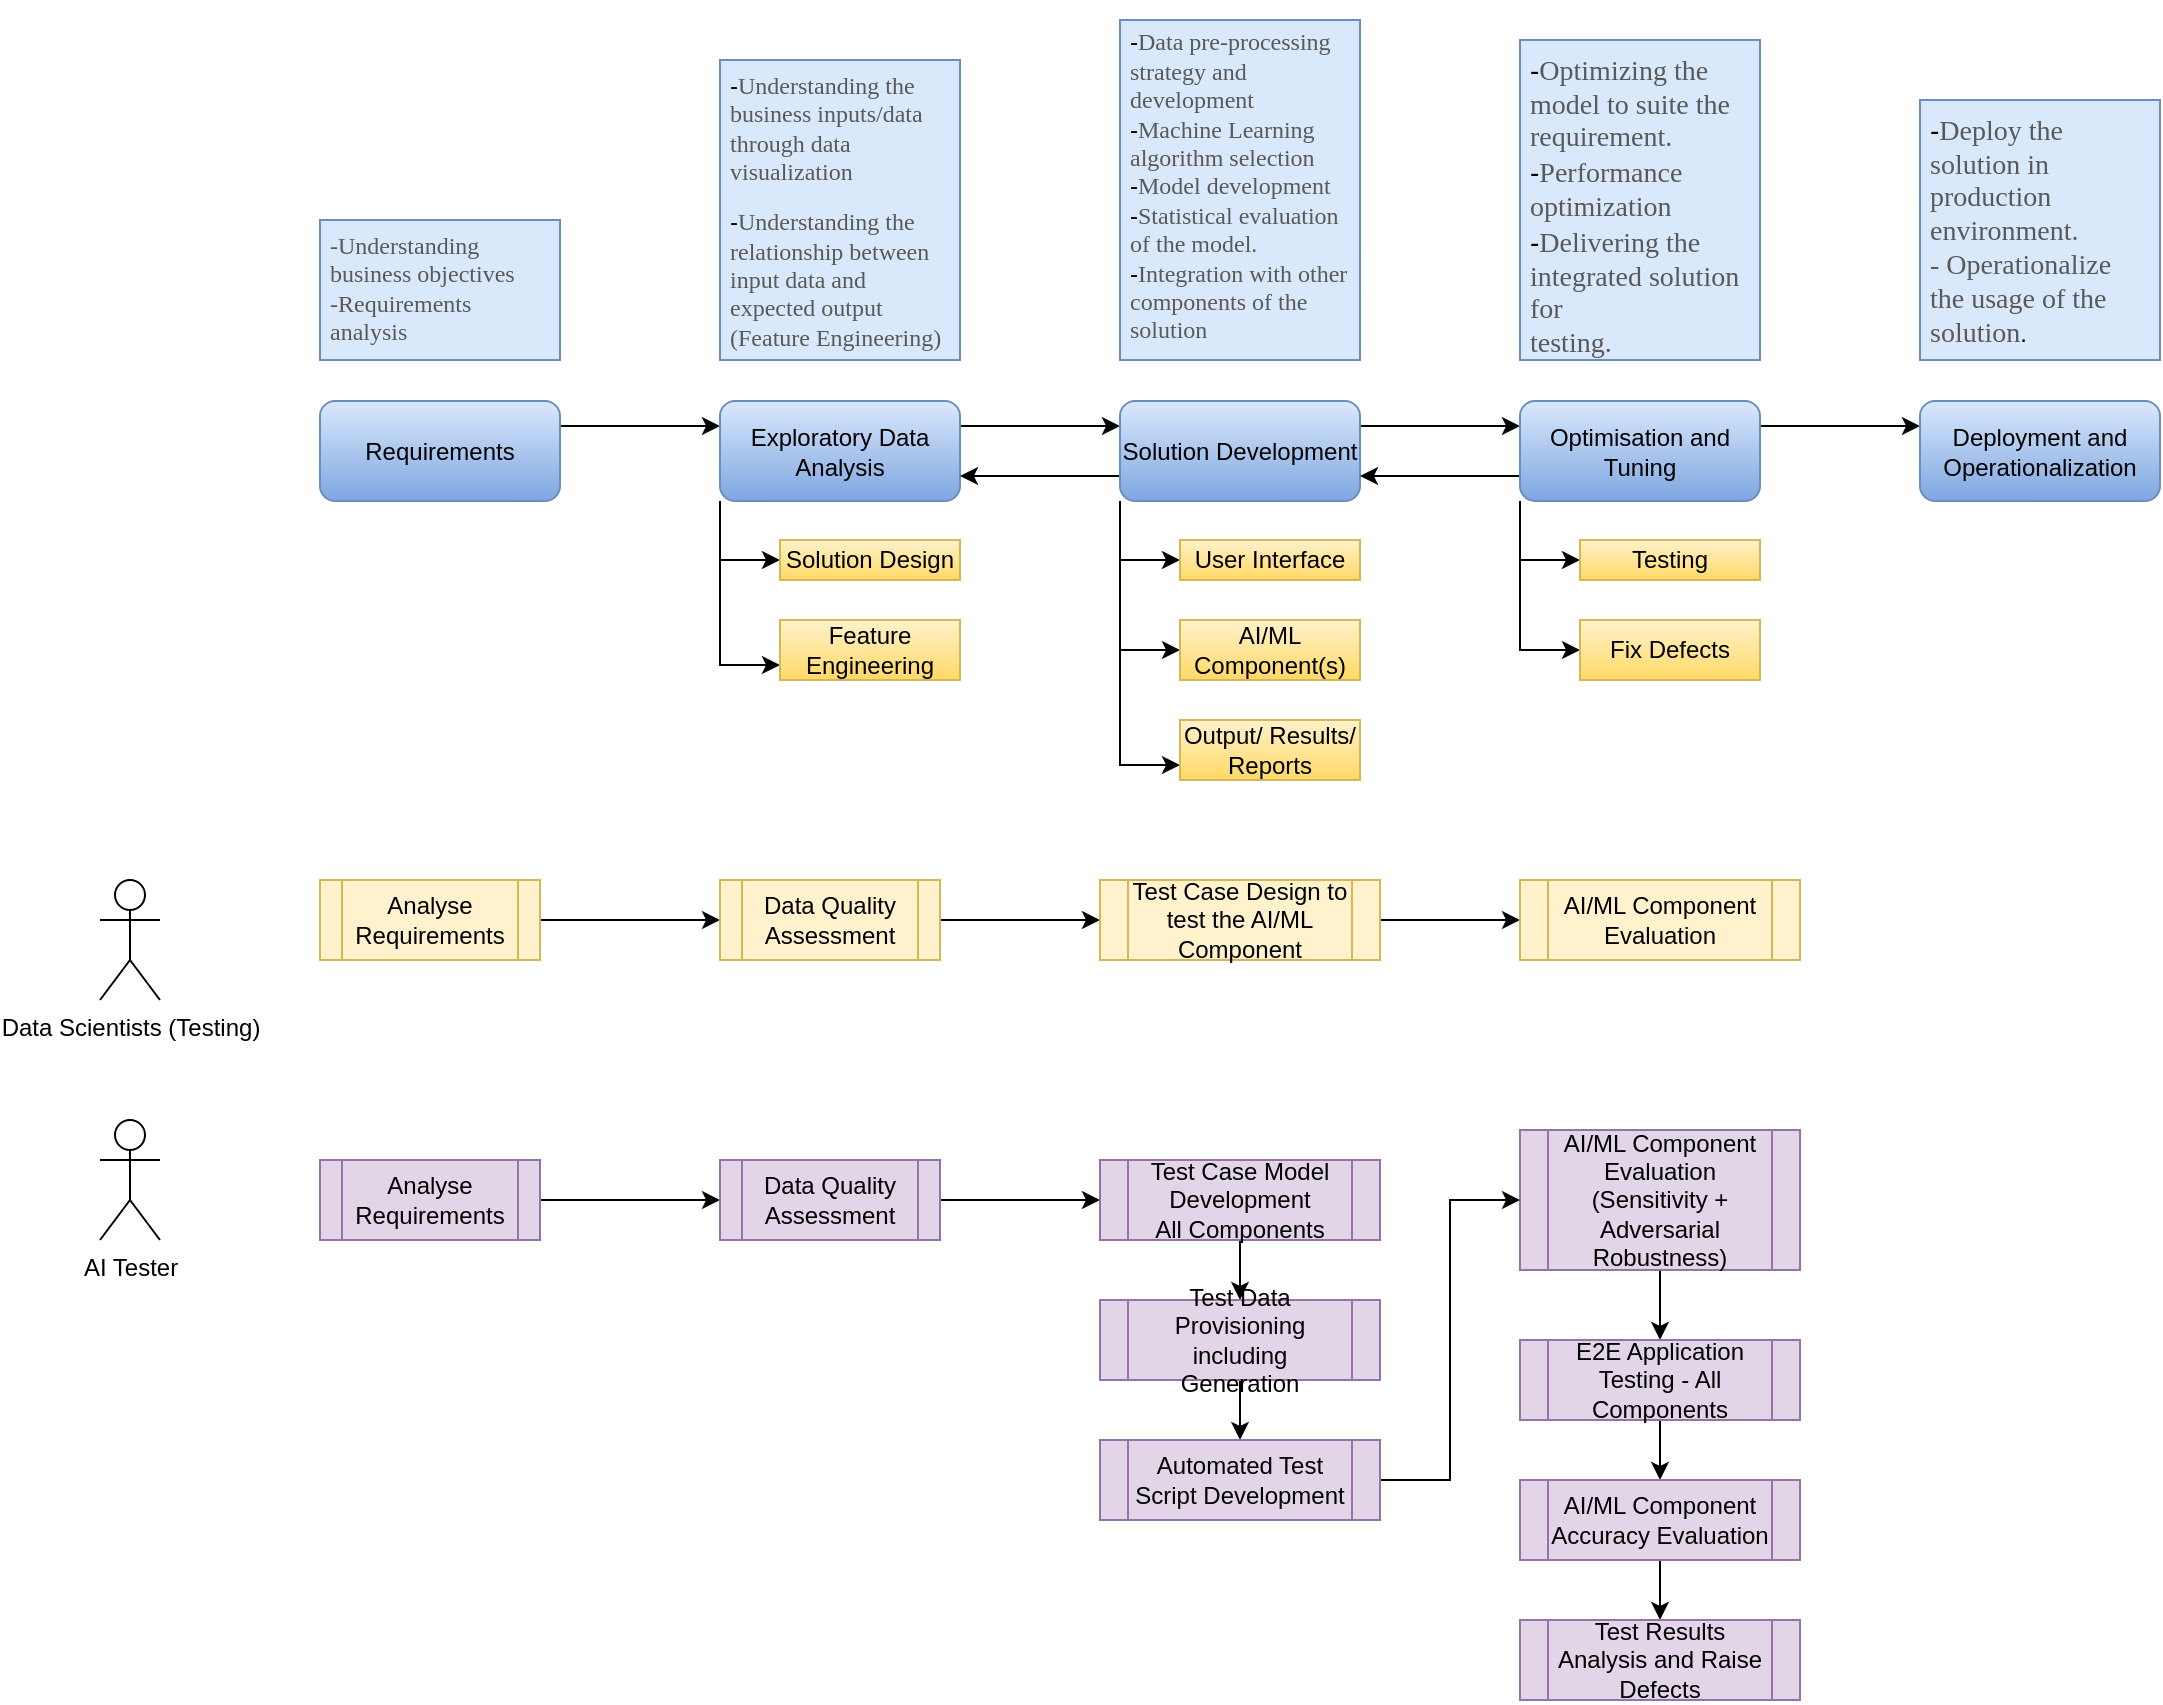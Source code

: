 <mxfile version="17.4.5" type="github">
  <diagram name="Page-1" id="fbcf5db9-b524-4cd4-e4f3-379dc89c3999">
    <mxGraphModel dx="1796" dy="1740" grid="1" gridSize="10" guides="1" tooltips="1" connect="1" arrows="1" fold="1" page="1" pageScale="1" pageWidth="850" pageHeight="1100" background="none" math="0" shadow="0">
      <root>
        <mxCell id="0" />
        <mxCell id="1" parent="0" />
        <mxCell id="amdB7ILUbc-xshdkrCZU-1" style="edgeStyle=orthogonalEdgeStyle;rounded=0;orthogonalLoop=1;jettySize=auto;html=1;exitX=1;exitY=0.25;exitDx=0;exitDy=0;entryX=0;entryY=0.25;entryDx=0;entryDy=0;" parent="1" source="moCQGtxOclJBB0WCNCtC-3" target="moCQGtxOclJBB0WCNCtC-4" edge="1">
          <mxGeometry relative="1" as="geometry" />
        </mxCell>
        <mxCell id="moCQGtxOclJBB0WCNCtC-3" value="Requirements" style="rounded=1;whiteSpace=wrap;html=1;fontSize=12;fillColor=#dae8fc;gradientColor=#7ea6e0;strokeColor=#6c8ebf;" parent="1" vertex="1">
          <mxGeometry x="-480" y="160.5" width="120" height="50" as="geometry" />
        </mxCell>
        <mxCell id="amdB7ILUbc-xshdkrCZU-2" style="edgeStyle=orthogonalEdgeStyle;rounded=0;orthogonalLoop=1;jettySize=auto;html=1;exitX=1;exitY=0.25;exitDx=0;exitDy=0;entryX=0;entryY=0.25;entryDx=0;entryDy=0;" parent="1" source="moCQGtxOclJBB0WCNCtC-4" target="moCQGtxOclJBB0WCNCtC-5" edge="1">
          <mxGeometry relative="1" as="geometry" />
        </mxCell>
        <mxCell id="amdB7ILUbc-xshdkrCZU-9" style="edgeStyle=orthogonalEdgeStyle;rounded=0;orthogonalLoop=1;jettySize=auto;html=1;exitX=0;exitY=1;exitDx=0;exitDy=0;entryX=0;entryY=0.5;entryDx=0;entryDy=0;" parent="1" source="moCQGtxOclJBB0WCNCtC-4" target="moCQGtxOclJBB0WCNCtC-24" edge="1">
          <mxGeometry relative="1" as="geometry" />
        </mxCell>
        <mxCell id="amdB7ILUbc-xshdkrCZU-10" style="edgeStyle=orthogonalEdgeStyle;rounded=0;orthogonalLoop=1;jettySize=auto;html=1;exitX=0;exitY=1;exitDx=0;exitDy=0;entryX=0;entryY=0.75;entryDx=0;entryDy=0;" parent="1" source="moCQGtxOclJBB0WCNCtC-4" target="moCQGtxOclJBB0WCNCtC-25" edge="1">
          <mxGeometry relative="1" as="geometry" />
        </mxCell>
        <mxCell id="moCQGtxOclJBB0WCNCtC-4" value="Exploratory Data Analysis" style="rounded=1;whiteSpace=wrap;html=1;fontSize=12;fillColor=#dae8fc;gradientColor=#7ea6e0;strokeColor=#6c8ebf;" parent="1" vertex="1">
          <mxGeometry x="-280" y="160.5" width="120" height="50" as="geometry" />
        </mxCell>
        <mxCell id="amdB7ILUbc-xshdkrCZU-6" style="edgeStyle=orthogonalEdgeStyle;rounded=0;orthogonalLoop=1;jettySize=auto;html=1;exitX=1;exitY=0.25;exitDx=0;exitDy=0;entryX=0;entryY=0.25;entryDx=0;entryDy=0;" parent="1" source="moCQGtxOclJBB0WCNCtC-5" target="moCQGtxOclJBB0WCNCtC-6" edge="1">
          <mxGeometry relative="1" as="geometry" />
        </mxCell>
        <mxCell id="amdB7ILUbc-xshdkrCZU-8" style="edgeStyle=orthogonalEdgeStyle;rounded=0;orthogonalLoop=1;jettySize=auto;html=1;exitX=0;exitY=0.75;exitDx=0;exitDy=0;entryX=1;entryY=0.75;entryDx=0;entryDy=0;" parent="1" source="moCQGtxOclJBB0WCNCtC-5" target="moCQGtxOclJBB0WCNCtC-4" edge="1">
          <mxGeometry relative="1" as="geometry" />
        </mxCell>
        <mxCell id="amdB7ILUbc-xshdkrCZU-11" style="edgeStyle=orthogonalEdgeStyle;rounded=0;orthogonalLoop=1;jettySize=auto;html=1;exitX=0;exitY=1;exitDx=0;exitDy=0;entryX=0;entryY=0.5;entryDx=0;entryDy=0;" parent="1" source="moCQGtxOclJBB0WCNCtC-5" target="moCQGtxOclJBB0WCNCtC-9" edge="1">
          <mxGeometry relative="1" as="geometry" />
        </mxCell>
        <mxCell id="amdB7ILUbc-xshdkrCZU-12" style="edgeStyle=orthogonalEdgeStyle;rounded=0;orthogonalLoop=1;jettySize=auto;html=1;exitX=0;exitY=1;exitDx=0;exitDy=0;entryX=0;entryY=0.5;entryDx=0;entryDy=0;" parent="1" source="moCQGtxOclJBB0WCNCtC-5" target="moCQGtxOclJBB0WCNCtC-10" edge="1">
          <mxGeometry relative="1" as="geometry" />
        </mxCell>
        <mxCell id="amdB7ILUbc-xshdkrCZU-13" style="edgeStyle=orthogonalEdgeStyle;rounded=0;orthogonalLoop=1;jettySize=auto;html=1;exitX=0;exitY=1;exitDx=0;exitDy=0;entryX=0;entryY=0.75;entryDx=0;entryDy=0;" parent="1" source="moCQGtxOclJBB0WCNCtC-5" target="moCQGtxOclJBB0WCNCtC-11" edge="1">
          <mxGeometry relative="1" as="geometry" />
        </mxCell>
        <mxCell id="moCQGtxOclJBB0WCNCtC-5" value="Solution Development" style="rounded=1;whiteSpace=wrap;html=1;fontSize=12;fillColor=#dae8fc;gradientColor=#7ea6e0;strokeColor=#6c8ebf;" parent="1" vertex="1">
          <mxGeometry x="-80" y="160.5" width="120" height="50" as="geometry" />
        </mxCell>
        <mxCell id="amdB7ILUbc-xshdkrCZU-5" style="edgeStyle=orthogonalEdgeStyle;rounded=0;orthogonalLoop=1;jettySize=auto;html=1;exitX=1;exitY=0.25;exitDx=0;exitDy=0;entryX=0;entryY=0.25;entryDx=0;entryDy=0;" parent="1" source="moCQGtxOclJBB0WCNCtC-6" target="moCQGtxOclJBB0WCNCtC-8" edge="1">
          <mxGeometry relative="1" as="geometry" />
        </mxCell>
        <mxCell id="amdB7ILUbc-xshdkrCZU-7" style="edgeStyle=orthogonalEdgeStyle;rounded=0;orthogonalLoop=1;jettySize=auto;html=1;exitX=0;exitY=0.75;exitDx=0;exitDy=0;entryX=1;entryY=0.75;entryDx=0;entryDy=0;" parent="1" source="moCQGtxOclJBB0WCNCtC-6" target="moCQGtxOclJBB0WCNCtC-5" edge="1">
          <mxGeometry relative="1" as="geometry" />
        </mxCell>
        <mxCell id="amdB7ILUbc-xshdkrCZU-14" style="edgeStyle=orthogonalEdgeStyle;rounded=0;orthogonalLoop=1;jettySize=auto;html=1;exitX=0;exitY=1;exitDx=0;exitDy=0;entryX=0;entryY=0.5;entryDx=0;entryDy=0;" parent="1" source="moCQGtxOclJBB0WCNCtC-6" target="moCQGtxOclJBB0WCNCtC-12" edge="1">
          <mxGeometry relative="1" as="geometry" />
        </mxCell>
        <mxCell id="amdB7ILUbc-xshdkrCZU-15" style="edgeStyle=orthogonalEdgeStyle;rounded=0;orthogonalLoop=1;jettySize=auto;html=1;exitX=0;exitY=1;exitDx=0;exitDy=0;entryX=0;entryY=0.5;entryDx=0;entryDy=0;" parent="1" source="moCQGtxOclJBB0WCNCtC-6" target="moCQGtxOclJBB0WCNCtC-13" edge="1">
          <mxGeometry relative="1" as="geometry" />
        </mxCell>
        <mxCell id="moCQGtxOclJBB0WCNCtC-6" value="Optimisation and Tuning" style="rounded=1;whiteSpace=wrap;html=1;fontSize=12;fillColor=#dae8fc;gradientColor=#7ea6e0;strokeColor=#6c8ebf;" parent="1" vertex="1">
          <mxGeometry x="120" y="160.5" width="120" height="50" as="geometry" />
        </mxCell>
        <mxCell id="moCQGtxOclJBB0WCNCtC-8" value="Deployment and Operationalization" style="rounded=1;whiteSpace=wrap;html=1;fontSize=12;fillColor=#dae8fc;gradientColor=#7ea6e0;strokeColor=#6c8ebf;" parent="1" vertex="1">
          <mxGeometry x="320" y="160.5" width="120" height="50" as="geometry" />
        </mxCell>
        <mxCell id="moCQGtxOclJBB0WCNCtC-9" value="User Interface" style="rounded=0;whiteSpace=wrap;html=1;fontSize=12;fillColor=#fff2cc;gradientColor=#ffd966;strokeColor=#d6b656;" parent="1" vertex="1">
          <mxGeometry x="-50" y="230" width="90" height="20" as="geometry" />
        </mxCell>
        <mxCell id="moCQGtxOclJBB0WCNCtC-10" value="AI/ML Component(s)&lt;span style=&quot;color: rgba(0 , 0 , 0 , 0) ; font-family: monospace ; font-size: 0px&quot;&gt;%3CmxGraphModel%3E%3Croot%3E%3CmxCell%20id%3D%220%22%2F%3E%3CmxCell%20id%3D%221%22%20parent%3D%220%22%2F%3E%3CmxCell%20id%3D%222%22%20value%3D%22User%20Interface%22%20style%3D%22rounded%3D0%3BwhiteSpace%3Dwrap%3Bhtml%3D1%3BfontSize%3D12%3B%22%20vertex%3D%221%22%20parent%3D%221%22%3E%3CmxGeometry%20x%3D%22-80%22%20y%3D%22230%22%20width%3D%2290%22%20height%3D%2220%22%20as%3D%22geometry%22%2F%3E%3C%2FmxCell%3E%3C%2Froot%3E%3C%2FmxGraphModel%3E&lt;/span&gt;" style="rounded=0;whiteSpace=wrap;html=1;fontSize=12;fillColor=#fff2cc;gradientColor=#ffd966;strokeColor=#d6b656;" parent="1" vertex="1">
          <mxGeometry x="-50" y="270" width="90" height="30" as="geometry" />
        </mxCell>
        <mxCell id="moCQGtxOclJBB0WCNCtC-11" value="Output/ Results/ Reports" style="rounded=0;whiteSpace=wrap;html=1;fontSize=12;fillColor=#fff2cc;gradientColor=#ffd966;strokeColor=#d6b656;" parent="1" vertex="1">
          <mxGeometry x="-50" y="320" width="90" height="30" as="geometry" />
        </mxCell>
        <mxCell id="moCQGtxOclJBB0WCNCtC-12" value="Testing" style="rounded=0;whiteSpace=wrap;html=1;fontSize=12;fillColor=#fff2cc;gradientColor=#ffd966;strokeColor=#d6b656;" parent="1" vertex="1">
          <mxGeometry x="150" y="230" width="90" height="20" as="geometry" />
        </mxCell>
        <mxCell id="moCQGtxOclJBB0WCNCtC-13" value="Fix Defects" style="rounded=0;whiteSpace=wrap;html=1;fontSize=12;fillColor=#fff2cc;gradientColor=#ffd966;strokeColor=#d6b656;" parent="1" vertex="1">
          <mxGeometry x="150" y="270" width="90" height="30" as="geometry" />
        </mxCell>
        <mxCell id="moCQGtxOclJBB0WCNCtC-14" value="Data Scientists (Testing)" style="shape=umlActor;verticalLabelPosition=bottom;verticalAlign=top;html=1;outlineConnect=0;fontSize=12;" parent="1" vertex="1">
          <mxGeometry x="-590" y="400" width="30" height="60" as="geometry" />
        </mxCell>
        <mxCell id="moCQGtxOclJBB0WCNCtC-17" value="AI Tester" style="shape=umlActor;verticalLabelPosition=bottom;verticalAlign=top;html=1;outlineConnect=0;fontSize=12;" parent="1" vertex="1">
          <mxGeometry x="-590" y="520" width="30" height="60" as="geometry" />
        </mxCell>
        <mxCell id="HceoHQ-MukzPSJVe2h53-3" style="edgeStyle=orthogonalEdgeStyle;rounded=0;orthogonalLoop=1;jettySize=auto;html=1;exitX=1;exitY=0.5;exitDx=0;exitDy=0;entryX=0;entryY=0.5;entryDx=0;entryDy=0;" edge="1" parent="1" source="moCQGtxOclJBB0WCNCtC-18" target="moCQGtxOclJBB0WCNCtC-19">
          <mxGeometry relative="1" as="geometry" />
        </mxCell>
        <mxCell id="moCQGtxOclJBB0WCNCtC-18" value="Analyse Requirements" style="shape=process;whiteSpace=wrap;html=1;backgroundOutline=1;fontSize=12;fillColor=#fff2cc;strokeColor=#d6b656;" parent="1" vertex="1">
          <mxGeometry x="-480" y="400" width="110" height="40" as="geometry" />
        </mxCell>
        <mxCell id="HceoHQ-MukzPSJVe2h53-4" style="edgeStyle=orthogonalEdgeStyle;rounded=0;orthogonalLoop=1;jettySize=auto;html=1;exitX=1;exitY=0.5;exitDx=0;exitDy=0;entryX=0;entryY=0.5;entryDx=0;entryDy=0;" edge="1" parent="1" source="moCQGtxOclJBB0WCNCtC-19" target="moCQGtxOclJBB0WCNCtC-20">
          <mxGeometry relative="1" as="geometry" />
        </mxCell>
        <mxCell id="moCQGtxOclJBB0WCNCtC-19" value="Data Quality Assessment" style="shape=process;whiteSpace=wrap;html=1;backgroundOutline=1;fontSize=12;fillColor=#fff2cc;strokeColor=#d6b656;" parent="1" vertex="1">
          <mxGeometry x="-280" y="400" width="110" height="40" as="geometry" />
        </mxCell>
        <mxCell id="HceoHQ-MukzPSJVe2h53-5" style="edgeStyle=orthogonalEdgeStyle;rounded=0;orthogonalLoop=1;jettySize=auto;html=1;exitX=1;exitY=0.5;exitDx=0;exitDy=0;entryX=0;entryY=0.5;entryDx=0;entryDy=0;" edge="1" parent="1" source="moCQGtxOclJBB0WCNCtC-20" target="amdB7ILUbc-xshdkrCZU-16">
          <mxGeometry relative="1" as="geometry" />
        </mxCell>
        <mxCell id="moCQGtxOclJBB0WCNCtC-20" value="Test Case Design to test the AI/ML Component" style="shape=process;whiteSpace=wrap;html=1;backgroundOutline=1;fontSize=12;fillColor=#fff2cc;strokeColor=#d6b656;" parent="1" vertex="1">
          <mxGeometry x="-90" y="400" width="140" height="40" as="geometry" />
        </mxCell>
        <mxCell id="moCQGtxOclJBB0WCNCtC-22" value="&lt;h1&gt;&lt;div style=&quot;font-weight: 400 ; margin-top: 8pt ; margin-bottom: 0pt ; margin-left: 0in ; direction: ltr ; unicode-bidi: embed ; word-break: normal ; font-size: 12px&quot;&gt;&lt;span style=&quot;color: rgb(89 , 89 , 89) ; font-family: &amp;#34;book antiqua&amp;#34;&quot;&gt;-Understanding business objectives&lt;/span&gt;&lt;br&gt;&lt;span style=&quot;color: rgb(89 , 89 , 89) ; font-family: &amp;#34;book antiqua&amp;#34;&quot;&gt;-Requirements analysis&lt;/span&gt;&lt;br&gt;&lt;/div&gt;&lt;/h1&gt;" style="text;html=1;spacing=5;spacingTop=-20;whiteSpace=wrap;overflow=hidden;rounded=0;fontSize=12;fillColor=#dae8fc;strokeColor=#6c8ebf;" parent="1" vertex="1">
          <mxGeometry x="-480" y="70" width="120" height="70" as="geometry" />
        </mxCell>
        <mxCell id="moCQGtxOclJBB0WCNCtC-23" value="&lt;h1&gt;&lt;div style=&quot;font-weight: 400 ; margin-top: 8pt ; margin-bottom: 0pt ; margin-left: 0in ; direction: ltr ; unicode-bidi: embed ; word-break: normal ; font-size: 12px&quot;&gt;&lt;div style=&quot;margin-top: 8pt ; margin-bottom: 0pt ; margin-left: 0in ; direction: ltr ; unicode-bidi: embed ; word-break: normal&quot;&gt;&lt;span&gt;-&lt;/span&gt;&lt;span style=&quot;font-family: &amp;#34;book antiqua&amp;#34; ; color: rgb(89 , 89 , 89)&quot;&gt;Understanding the business inputs/data through data visualization&lt;/span&gt;&lt;/div&gt;&lt;div style=&quot;margin-top: 8pt ; margin-bottom: 0pt ; margin-left: 0in ; direction: ltr ; unicode-bidi: embed ; word-break: normal&quot;&gt;&lt;span&gt;-&lt;/span&gt;&lt;span style=&quot;font-family: &amp;#34;book antiqua&amp;#34; ; color: rgb(89 , 89 , 89)&quot;&gt;Understanding the relationship between input data and expected output (Feature Engineering)&lt;/span&gt;&lt;/div&gt;&lt;/div&gt;&lt;/h1&gt;" style="text;html=1;spacing=5;spacingTop=-20;whiteSpace=wrap;overflow=hidden;rounded=0;fontSize=12;fillColor=#dae8fc;strokeColor=#6c8ebf;" parent="1" vertex="1">
          <mxGeometry x="-280" y="-10" width="120" height="150" as="geometry" />
        </mxCell>
        <mxCell id="moCQGtxOclJBB0WCNCtC-24" value="Solution Design" style="rounded=0;whiteSpace=wrap;html=1;fontSize=12;fillColor=#fff2cc;gradientColor=#ffd966;strokeColor=#d6b656;" parent="1" vertex="1">
          <mxGeometry x="-250" y="230" width="90" height="20" as="geometry" />
        </mxCell>
        <mxCell id="moCQGtxOclJBB0WCNCtC-25" value="Feature Engineering" style="rounded=0;whiteSpace=wrap;html=1;fontSize=12;fillColor=#fff2cc;gradientColor=#ffd966;strokeColor=#d6b656;" parent="1" vertex="1">
          <mxGeometry x="-250" y="270" width="90" height="30" as="geometry" />
        </mxCell>
        <mxCell id="UkkjKjtLzN2jJfLU5oT6-1" value="&lt;br&gt;&lt;font style=&quot;font-size: 12px&quot;&gt;&lt;span&gt;&lt;span&gt;-&lt;/span&gt;&lt;/span&gt;&lt;span style=&quot;font-family: &amp;#34;book antiqua&amp;#34; ; color: rgb(89 , 89 , 89)&quot;&gt;Data pre-processing strategy and&lt;br&gt;development&lt;/span&gt;&lt;/font&gt;&lt;br&gt;&lt;font style=&quot;font-size: 12px&quot;&gt;&lt;span&gt;&lt;span&gt;-&lt;/span&gt;&lt;/span&gt;&lt;span style=&quot;font-family: &amp;#34;book antiqua&amp;#34; ; color: rgb(89 , 89 , 89)&quot;&gt;Machine Learning algorithm selection&lt;/span&gt;&lt;/font&gt;&lt;br&gt;&lt;font style=&quot;font-size: 12px&quot;&gt;&lt;span&gt;&lt;span&gt;-&lt;/span&gt;&lt;/span&gt;&lt;span style=&quot;font-family: &amp;#34;book antiqua&amp;#34; ; color: rgb(89 , 89 , 89)&quot;&gt;Model development&lt;/span&gt;&lt;/font&gt;&lt;br&gt;&lt;font style=&quot;font-size: 12px&quot;&gt;&lt;span&gt;&lt;span&gt;-&lt;/span&gt;&lt;/span&gt;&lt;span style=&quot;font-family: &amp;#34;book antiqua&amp;#34; ; color: rgb(89 , 89 , 89)&quot;&gt;Statistical evaluation of the model.&lt;/span&gt;&lt;/font&gt;&lt;br&gt;&lt;font style=&quot;font-size: 12px&quot;&gt;&lt;span&gt;&lt;span&gt;-&lt;/span&gt;&lt;/span&gt;&lt;span style=&quot;font-family: &amp;#34;book antiqua&amp;#34; ; color: rgb(89 , 89 , 89)&quot;&gt;Integration with other components of the&lt;br&gt;solution&lt;/span&gt;&lt;/font&gt;" style="text;html=1;spacing=5;spacingTop=-20;whiteSpace=wrap;overflow=hidden;rounded=0;fontSize=12;fillColor=#dae8fc;strokeColor=#6c8ebf;" parent="1" vertex="1">
          <mxGeometry x="-80" y="-30" width="120" height="170" as="geometry" />
        </mxCell>
        <mxCell id="UkkjKjtLzN2jJfLU5oT6-2" value="&lt;div&gt;&lt;span style=&quot;font-size: 10.5pt&quot;&gt;&lt;span&gt;&lt;br&gt;&lt;/span&gt;&lt;/span&gt;&lt;/div&gt;&lt;div&gt;&lt;span style=&quot;font-size: 10.5pt&quot;&gt;&lt;span&gt;-&lt;/span&gt;&lt;/span&gt;&lt;span style=&quot;font-size: 10.5pt ; font-family: &amp;#34;book antiqua&amp;#34; ; color: #595959&quot;&gt;Optimizing the model to suite the&lt;/span&gt;&lt;/div&gt;&lt;div&gt;&lt;span style=&quot;font-size: 10.5pt ; font-family: &amp;#34;book antiqua&amp;#34; ; color: #595959&quot;&gt;&lt;/span&gt;&lt;/div&gt;&lt;span style=&quot;font-size: 10.5pt ; font-family: &amp;#34;book antiqua&amp;#34; ; color: #595959&quot;&gt;requirement.&lt;/span&gt;&lt;br&gt;&lt;span style=&quot;font-size: 10.5pt&quot;&gt;&lt;span&gt;-&lt;/span&gt;&lt;/span&gt;&lt;span style=&quot;font-size: 10.5pt ; font-family: &amp;#34;book antiqua&amp;#34; ; color: #595959&quot;&gt;Performance optimization&lt;/span&gt;&lt;br&gt;&lt;span style=&quot;font-size: 10.5pt&quot;&gt;&lt;span&gt;-&lt;/span&gt;&lt;/span&gt;&lt;span style=&quot;font-size: 10.5pt ; font-family: &amp;#34;book antiqua&amp;#34; ; color: #595959&quot;&gt;Delivering the integrated solution for&lt;br&gt;testing.&lt;/span&gt;" style="text;html=1;spacing=5;spacingTop=-20;whiteSpace=wrap;overflow=hidden;rounded=0;fontSize=12;fillColor=#dae8fc;strokeColor=#6c8ebf;" parent="1" vertex="1">
          <mxGeometry x="120" y="-20" width="120" height="160" as="geometry" />
        </mxCell>
        <mxCell id="UkkjKjtLzN2jJfLU5oT6-3" value="&lt;br/&gt;&lt;br/&gt;&lt;br/&gt;&lt;br/&gt;&lt;br/&gt;&lt;br/&gt;&lt;br/&gt;&lt;br/&gt;&lt;br/&gt;&lt;br/&gt;&lt;br/&gt;&lt;div style=&quot;margin-top: 8.0pt ; margin-bottom: 0pt ; margin-left: 0in ; text-align: left ; direction: ltr ; unicode-bidi: embed ; word-break: normal&quot;&gt;&lt;span style=&quot;font-size: 10.5pt&quot;&gt;&lt;span&gt;-&lt;/span&gt;&lt;/span&gt;&lt;span style=&quot;font-size: 10.5pt ; font-family: &amp;#34;book antiqua&amp;#34; ; color: #595959&quot;&gt; Deploy the solution in production&lt;br/&gt;environment.&lt;/span&gt;&lt;/div&gt;&lt;br/&gt;&lt;br/&gt;&lt;span style=&quot;font-size: 10.5pt ; font-family: &amp;#34;book antiqua&amp;#34; ; color: #595959&quot;&gt;- Operationalize&lt;br/&gt;the usage of the solution&lt;/span&gt;&lt;br/&gt;&lt;br/&gt;&lt;br/&gt;&lt;br/&gt;" style="text;html=1;strokeColor=none;fillColor=none;spacing=5;spacingTop=-20;whiteSpace=wrap;overflow=hidden;rounded=0;fontSize=12;" parent="1" vertex="1">
          <mxGeometry x="320" y="10" width="120" height="130" as="geometry" />
        </mxCell>
        <mxCell id="UkkjKjtLzN2jJfLU5oT6-4" value="&lt;div&gt;&lt;span style=&quot;font-size: 10.5pt&quot;&gt;&lt;span&gt;&lt;br&gt;&lt;/span&gt;&lt;/span&gt;&lt;/div&gt;&lt;div&gt;&lt;span style=&quot;font-size: 10.5pt&quot;&gt;&lt;span&gt;-&lt;/span&gt;&lt;/span&gt;&lt;span style=&quot;font-size: 10.5pt ; font-family: &amp;#34;book antiqua&amp;#34; ; color: #595959&quot;&gt;Deploy the solution in production&lt;/span&gt;&lt;/div&gt;&lt;span style=&quot;font-size: 10.5pt ; font-family: &amp;#34;book antiqua&amp;#34; ; color: #595959&quot;&gt;&lt;/span&gt;&lt;span style=&quot;font-size: 10.5pt ; font-family: &amp;#34;book antiqua&amp;#34; ; color: #595959&quot;&gt;environment.&lt;/span&gt;&lt;br&gt;&lt;span style=&quot;font-size: 10.5pt ; font-family: &amp;#34;book antiqua&amp;#34; ; color: #595959&quot;&gt;- Operationalize&lt;br&gt;the usage of the solution&lt;/span&gt;." style="text;html=1;spacing=5;spacingTop=-20;whiteSpace=wrap;overflow=hidden;rounded=0;fontSize=12;fillColor=#dae8fc;strokeColor=#6c8ebf;" parent="1" vertex="1">
          <mxGeometry x="320" y="10" width="120" height="130" as="geometry" />
        </mxCell>
        <mxCell id="amdB7ILUbc-xshdkrCZU-16" value="AI/ML Component Evaluation" style="shape=process;whiteSpace=wrap;html=1;backgroundOutline=1;fontSize=12;fillColor=#fff2cc;strokeColor=#d6b656;" parent="1" vertex="1">
          <mxGeometry x="120" y="400" width="140" height="40" as="geometry" />
        </mxCell>
        <mxCell id="HceoHQ-MukzPSJVe2h53-6" style="edgeStyle=orthogonalEdgeStyle;rounded=0;orthogonalLoop=1;jettySize=auto;html=1;exitX=1;exitY=0.5;exitDx=0;exitDy=0;entryX=0;entryY=0.5;entryDx=0;entryDy=0;" edge="1" parent="1" source="amdB7ILUbc-xshdkrCZU-17" target="amdB7ILUbc-xshdkrCZU-18">
          <mxGeometry relative="1" as="geometry" />
        </mxCell>
        <mxCell id="amdB7ILUbc-xshdkrCZU-17" value="Analyse Requirements" style="shape=process;whiteSpace=wrap;html=1;backgroundOutline=1;fontSize=12;fillColor=#e1d5e7;strokeColor=#9673a6;" parent="1" vertex="1">
          <mxGeometry x="-480" y="540" width="110" height="40" as="geometry" />
        </mxCell>
        <mxCell id="HceoHQ-MukzPSJVe2h53-7" style="edgeStyle=orthogonalEdgeStyle;rounded=0;orthogonalLoop=1;jettySize=auto;html=1;exitX=1;exitY=0.5;exitDx=0;exitDy=0;entryX=0;entryY=0.5;entryDx=0;entryDy=0;" edge="1" parent="1" source="amdB7ILUbc-xshdkrCZU-18" target="amdB7ILUbc-xshdkrCZU-19">
          <mxGeometry relative="1" as="geometry" />
        </mxCell>
        <mxCell id="amdB7ILUbc-xshdkrCZU-18" value="Data Quality Assessment" style="shape=process;whiteSpace=wrap;html=1;backgroundOutline=1;fontSize=12;fillColor=#e1d5e7;strokeColor=#9673a6;" parent="1" vertex="1">
          <mxGeometry x="-280" y="540" width="110" height="40" as="geometry" />
        </mxCell>
        <mxCell id="HceoHQ-MukzPSJVe2h53-8" style="edgeStyle=orthogonalEdgeStyle;rounded=0;orthogonalLoop=1;jettySize=auto;html=1;exitX=0.5;exitY=1;exitDx=0;exitDy=0;entryX=0.5;entryY=0;entryDx=0;entryDy=0;" edge="1" parent="1" source="amdB7ILUbc-xshdkrCZU-19" target="amdB7ILUbc-xshdkrCZU-22">
          <mxGeometry relative="1" as="geometry" />
        </mxCell>
        <mxCell id="amdB7ILUbc-xshdkrCZU-19" value="&lt;div&gt;Test Case Model Development&lt;/div&gt;&lt;div&gt;All Components&lt;br&gt;&lt;/div&gt;" style="shape=process;whiteSpace=wrap;html=1;backgroundOutline=1;fontSize=12;fillColor=#e1d5e7;strokeColor=#9673a6;" parent="1" vertex="1">
          <mxGeometry x="-90" y="540" width="140" height="40" as="geometry" />
        </mxCell>
        <mxCell id="HceoHQ-MukzPSJVe2h53-11" style="edgeStyle=orthogonalEdgeStyle;rounded=0;orthogonalLoop=1;jettySize=auto;html=1;exitX=0.5;exitY=1;exitDx=0;exitDy=0;entryX=0.5;entryY=0;entryDx=0;entryDy=0;" edge="1" parent="1" source="amdB7ILUbc-xshdkrCZU-20" target="amdB7ILUbc-xshdkrCZU-21">
          <mxGeometry relative="1" as="geometry" />
        </mxCell>
        <mxCell id="amdB7ILUbc-xshdkrCZU-20" value="&lt;div&gt;AI/ML Component Evaluation&lt;/div&gt;&lt;div&gt;(Sensitivity + Adversarial Robustness)&lt;br&gt;&lt;/div&gt;" style="shape=process;whiteSpace=wrap;html=1;backgroundOutline=1;fontSize=12;fillColor=#e1d5e7;strokeColor=#9673a6;" parent="1" vertex="1">
          <mxGeometry x="120" y="525" width="140" height="70" as="geometry" />
        </mxCell>
        <mxCell id="HceoHQ-MukzPSJVe2h53-12" style="edgeStyle=orthogonalEdgeStyle;rounded=0;orthogonalLoop=1;jettySize=auto;html=1;exitX=0.5;exitY=1;exitDx=0;exitDy=0;entryX=0.5;entryY=0;entryDx=0;entryDy=0;" edge="1" parent="1" source="amdB7ILUbc-xshdkrCZU-21" target="HceoHQ-MukzPSJVe2h53-1">
          <mxGeometry relative="1" as="geometry" />
        </mxCell>
        <mxCell id="amdB7ILUbc-xshdkrCZU-21" value="E2E Application Testing - All Components" style="shape=process;whiteSpace=wrap;html=1;backgroundOutline=1;fontSize=12;fillColor=#e1d5e7;strokeColor=#9673a6;" parent="1" vertex="1">
          <mxGeometry x="120" y="630" width="140" height="40" as="geometry" />
        </mxCell>
        <mxCell id="HceoHQ-MukzPSJVe2h53-9" style="edgeStyle=orthogonalEdgeStyle;rounded=0;orthogonalLoop=1;jettySize=auto;html=1;exitX=0.5;exitY=1;exitDx=0;exitDy=0;entryX=0.5;entryY=0;entryDx=0;entryDy=0;" edge="1" parent="1" source="amdB7ILUbc-xshdkrCZU-22" target="amdB7ILUbc-xshdkrCZU-23">
          <mxGeometry relative="1" as="geometry" />
        </mxCell>
        <mxCell id="amdB7ILUbc-xshdkrCZU-22" value="Test Data Provisioning including Generation" style="shape=process;whiteSpace=wrap;html=1;backgroundOutline=1;fontSize=12;fillColor=#e1d5e7;strokeColor=#9673a6;" parent="1" vertex="1">
          <mxGeometry x="-90" y="610" width="140" height="40" as="geometry" />
        </mxCell>
        <mxCell id="HceoHQ-MukzPSJVe2h53-10" style="edgeStyle=orthogonalEdgeStyle;rounded=0;orthogonalLoop=1;jettySize=auto;html=1;exitX=1;exitY=0.5;exitDx=0;exitDy=0;entryX=0;entryY=0.5;entryDx=0;entryDy=0;" edge="1" parent="1" source="amdB7ILUbc-xshdkrCZU-23" target="amdB7ILUbc-xshdkrCZU-20">
          <mxGeometry relative="1" as="geometry" />
        </mxCell>
        <mxCell id="amdB7ILUbc-xshdkrCZU-23" value="Automated Test Script Development" style="shape=process;whiteSpace=wrap;html=1;backgroundOutline=1;fontSize=12;fillColor=#e1d5e7;strokeColor=#9673a6;" parent="1" vertex="1">
          <mxGeometry x="-90" y="680" width="140" height="40" as="geometry" />
        </mxCell>
        <mxCell id="HceoHQ-MukzPSJVe2h53-13" style="edgeStyle=orthogonalEdgeStyle;rounded=0;orthogonalLoop=1;jettySize=auto;html=1;exitX=0.5;exitY=1;exitDx=0;exitDy=0;entryX=0.5;entryY=0;entryDx=0;entryDy=0;" edge="1" parent="1" source="HceoHQ-MukzPSJVe2h53-1" target="HceoHQ-MukzPSJVe2h53-2">
          <mxGeometry relative="1" as="geometry" />
        </mxCell>
        <mxCell id="HceoHQ-MukzPSJVe2h53-1" value="AI/ML Component Accuracy Evaluation" style="shape=process;whiteSpace=wrap;html=1;backgroundOutline=1;fontSize=12;fillColor=#e1d5e7;strokeColor=#9673a6;" vertex="1" parent="1">
          <mxGeometry x="120" y="700" width="140" height="40" as="geometry" />
        </mxCell>
        <mxCell id="HceoHQ-MukzPSJVe2h53-2" value="Test Results Analysis and Raise Defects" style="shape=process;whiteSpace=wrap;html=1;backgroundOutline=1;fontSize=12;fillColor=#e1d5e7;strokeColor=#9673a6;" vertex="1" parent="1">
          <mxGeometry x="120" y="770" width="140" height="40" as="geometry" />
        </mxCell>
      </root>
    </mxGraphModel>
  </diagram>
</mxfile>
